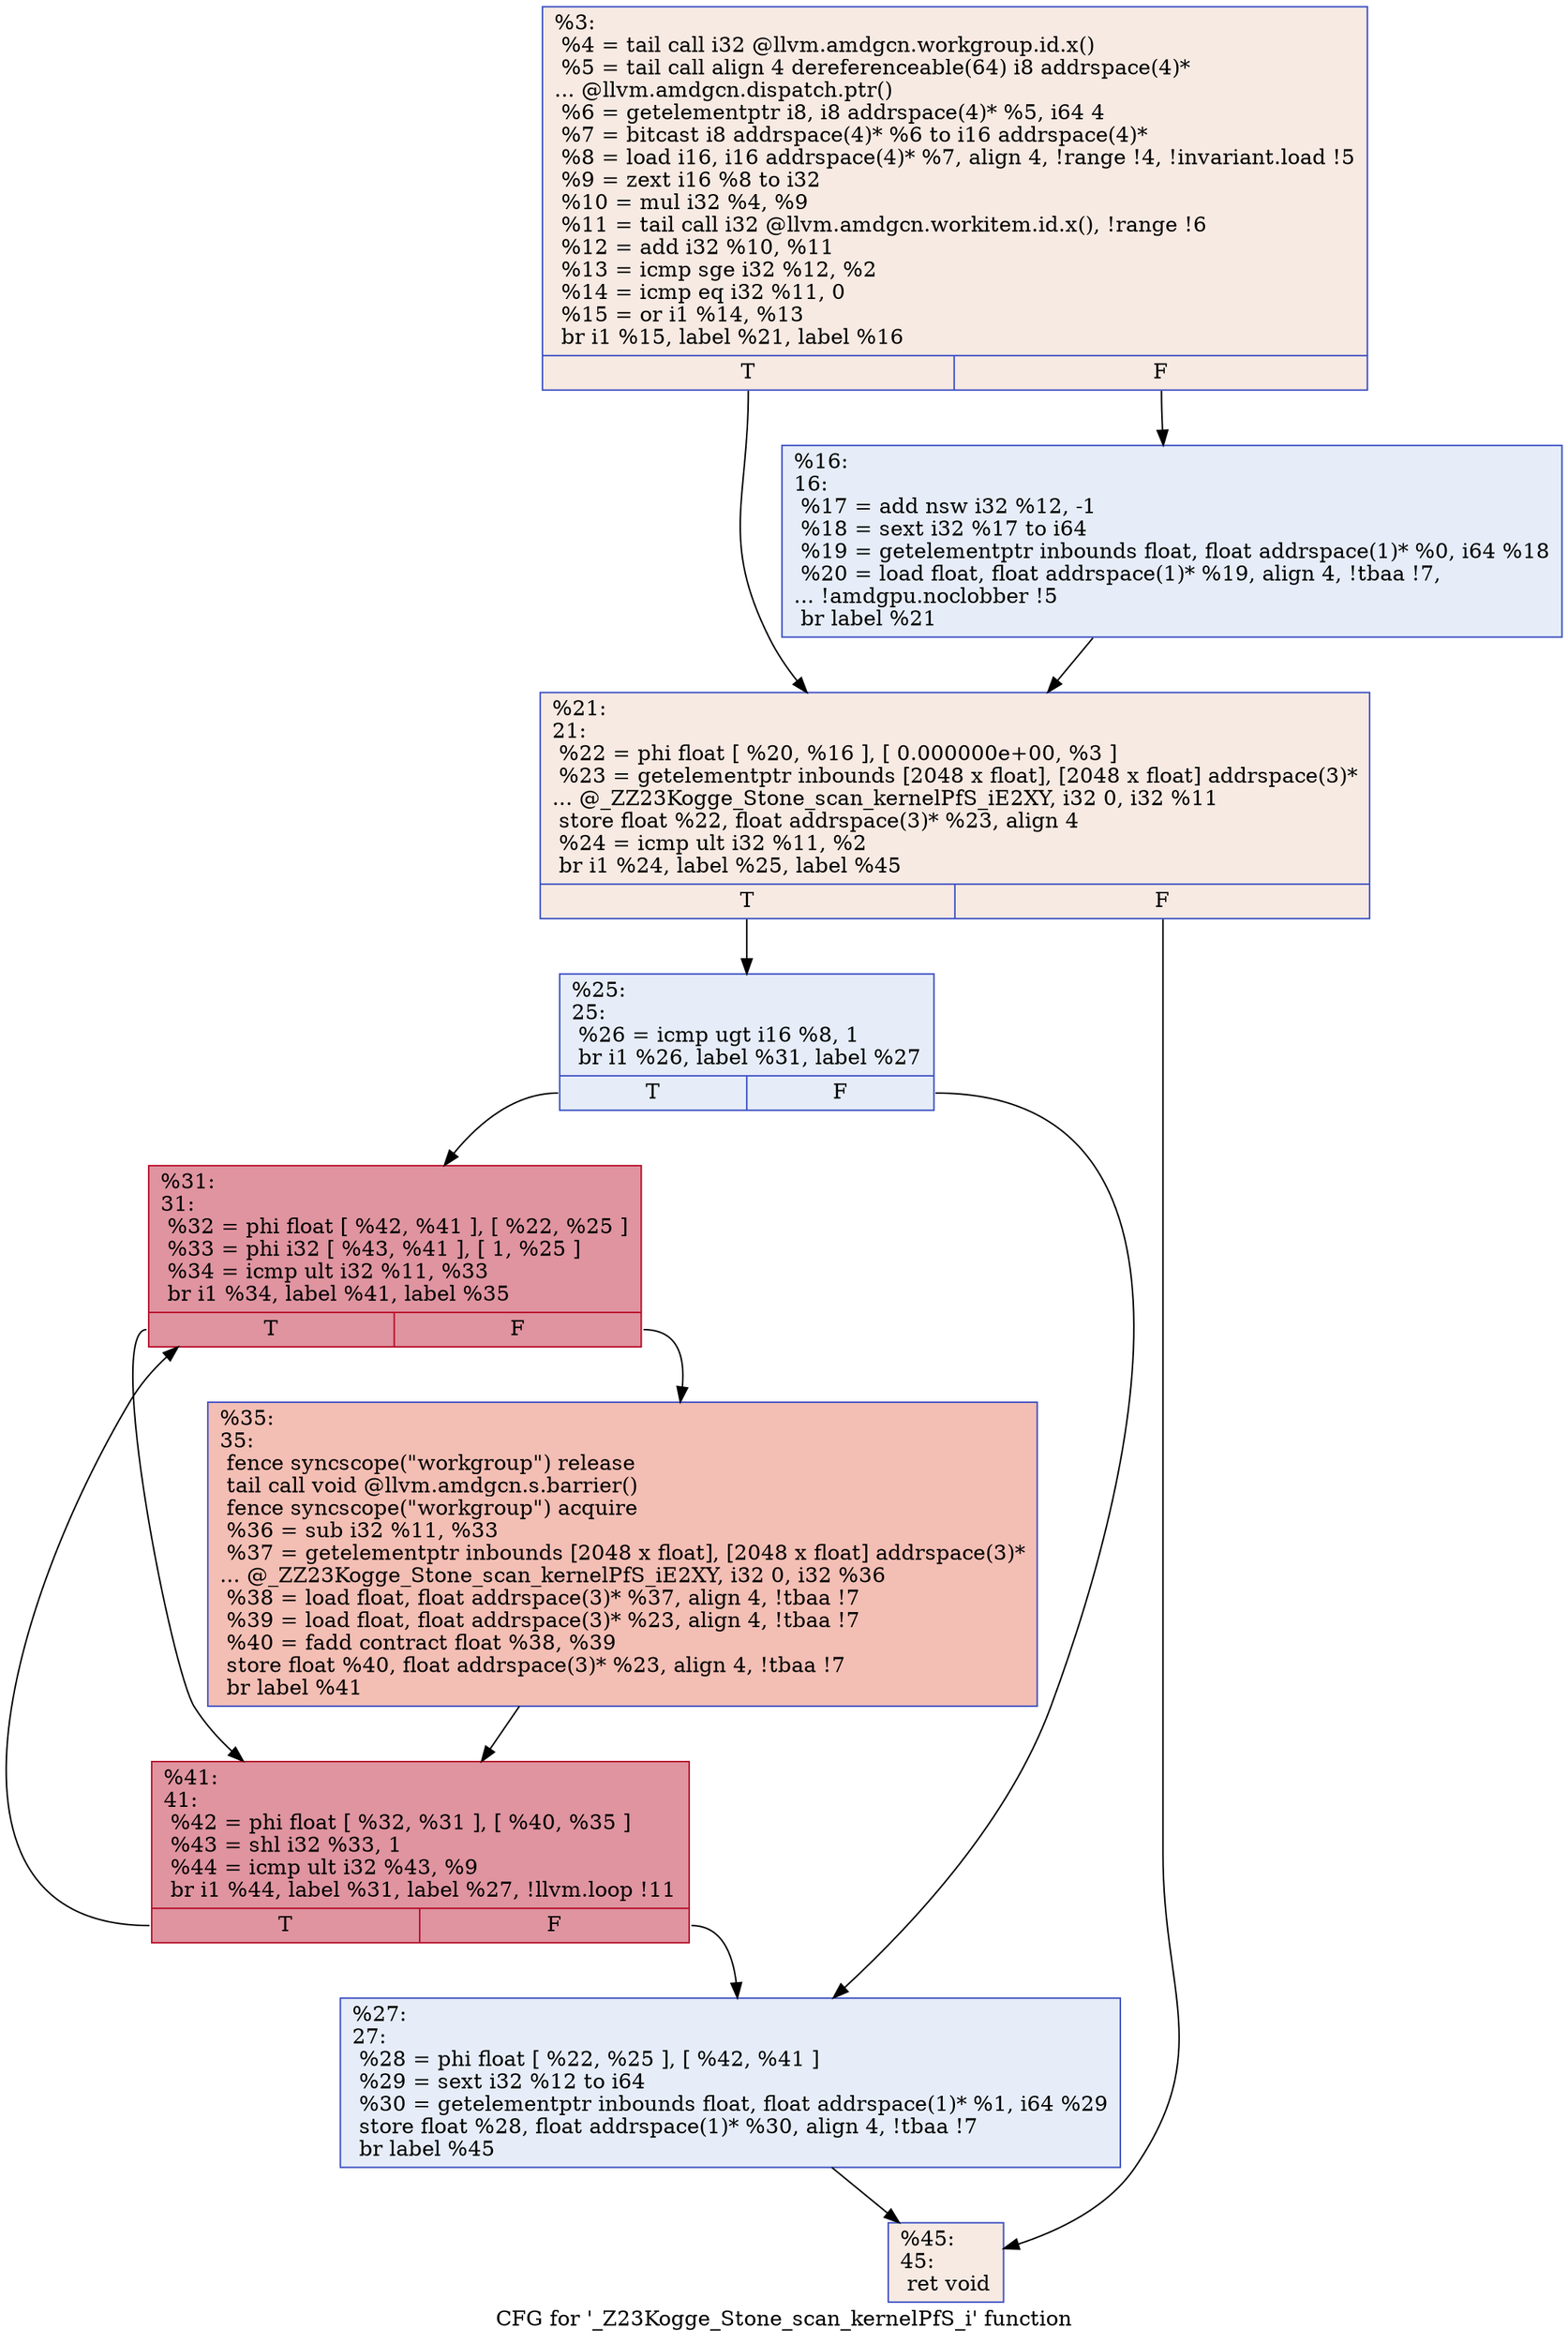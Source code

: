 digraph "CFG for '_Z23Kogge_Stone_scan_kernelPfS_i' function" {
	label="CFG for '_Z23Kogge_Stone_scan_kernelPfS_i' function";

	Node0x5d18300 [shape=record,color="#3d50c3ff", style=filled, fillcolor="#eed0c070",label="{%3:\l  %4 = tail call i32 @llvm.amdgcn.workgroup.id.x()\l  %5 = tail call align 4 dereferenceable(64) i8 addrspace(4)*\l... @llvm.amdgcn.dispatch.ptr()\l  %6 = getelementptr i8, i8 addrspace(4)* %5, i64 4\l  %7 = bitcast i8 addrspace(4)* %6 to i16 addrspace(4)*\l  %8 = load i16, i16 addrspace(4)* %7, align 4, !range !4, !invariant.load !5\l  %9 = zext i16 %8 to i32\l  %10 = mul i32 %4, %9\l  %11 = tail call i32 @llvm.amdgcn.workitem.id.x(), !range !6\l  %12 = add i32 %10, %11\l  %13 = icmp sge i32 %12, %2\l  %14 = icmp eq i32 %11, 0\l  %15 = or i1 %14, %13\l  br i1 %15, label %21, label %16\l|{<s0>T|<s1>F}}"];
	Node0x5d18300:s0 -> Node0x5d1a360;
	Node0x5d18300:s1 -> Node0x5d1a3f0;
	Node0x5d1a3f0 [shape=record,color="#3d50c3ff", style=filled, fillcolor="#c7d7f070",label="{%16:\l16:                                               \l  %17 = add nsw i32 %12, -1\l  %18 = sext i32 %17 to i64\l  %19 = getelementptr inbounds float, float addrspace(1)* %0, i64 %18\l  %20 = load float, float addrspace(1)* %19, align 4, !tbaa !7,\l... !amdgpu.noclobber !5\l  br label %21\l}"];
	Node0x5d1a3f0 -> Node0x5d1a360;
	Node0x5d1a360 [shape=record,color="#3d50c3ff", style=filled, fillcolor="#eed0c070",label="{%21:\l21:                                               \l  %22 = phi float [ %20, %16 ], [ 0.000000e+00, %3 ]\l  %23 = getelementptr inbounds [2048 x float], [2048 x float] addrspace(3)*\l... @_ZZ23Kogge_Stone_scan_kernelPfS_iE2XY, i32 0, i32 %11\l  store float %22, float addrspace(3)* %23, align 4\l  %24 = icmp ult i32 %11, %2\l  br i1 %24, label %25, label %45\l|{<s0>T|<s1>F}}"];
	Node0x5d1a360:s0 -> Node0x5d1bb20;
	Node0x5d1a360:s1 -> Node0x5d1bd50;
	Node0x5d1bb20 [shape=record,color="#3d50c3ff", style=filled, fillcolor="#c7d7f070",label="{%25:\l25:                                               \l  %26 = icmp ugt i16 %8, 1\l  br i1 %26, label %31, label %27\l|{<s0>T|<s1>F}}"];
	Node0x5d1bb20:s0 -> Node0x5d1bf50;
	Node0x5d1bb20:s1 -> Node0x5d1bfa0;
	Node0x5d1bfa0 [shape=record,color="#3d50c3ff", style=filled, fillcolor="#c7d7f070",label="{%27:\l27:                                               \l  %28 = phi float [ %22, %25 ], [ %42, %41 ]\l  %29 = sext i32 %12 to i64\l  %30 = getelementptr inbounds float, float addrspace(1)* %1, i64 %29\l  store float %28, float addrspace(1)* %30, align 4, !tbaa !7\l  br label %45\l}"];
	Node0x5d1bfa0 -> Node0x5d1bd50;
	Node0x5d1bf50 [shape=record,color="#b70d28ff", style=filled, fillcolor="#b70d2870",label="{%31:\l31:                                               \l  %32 = phi float [ %42, %41 ], [ %22, %25 ]\l  %33 = phi i32 [ %43, %41 ], [ 1, %25 ]\l  %34 = icmp ult i32 %11, %33\l  br i1 %34, label %41, label %35\l|{<s0>T|<s1>F}}"];
	Node0x5d1bf50:s0 -> Node0x5d1c110;
	Node0x5d1bf50:s1 -> Node0x5d1cdc0;
	Node0x5d1cdc0 [shape=record,color="#3d50c3ff", style=filled, fillcolor="#e36c5570",label="{%35:\l35:                                               \l  fence syncscope(\"workgroup\") release\l  tail call void @llvm.amdgcn.s.barrier()\l  fence syncscope(\"workgroup\") acquire\l  %36 = sub i32 %11, %33\l  %37 = getelementptr inbounds [2048 x float], [2048 x float] addrspace(3)*\l... @_ZZ23Kogge_Stone_scan_kernelPfS_iE2XY, i32 0, i32 %36\l  %38 = load float, float addrspace(3)* %37, align 4, !tbaa !7\l  %39 = load float, float addrspace(3)* %23, align 4, !tbaa !7\l  %40 = fadd contract float %38, %39\l  store float %40, float addrspace(3)* %23, align 4, !tbaa !7\l  br label %41\l}"];
	Node0x5d1cdc0 -> Node0x5d1c110;
	Node0x5d1c110 [shape=record,color="#b70d28ff", style=filled, fillcolor="#b70d2870",label="{%41:\l41:                                               \l  %42 = phi float [ %32, %31 ], [ %40, %35 ]\l  %43 = shl i32 %33, 1\l  %44 = icmp ult i32 %43, %9\l  br i1 %44, label %31, label %27, !llvm.loop !11\l|{<s0>T|<s1>F}}"];
	Node0x5d1c110:s0 -> Node0x5d1bf50;
	Node0x5d1c110:s1 -> Node0x5d1bfa0;
	Node0x5d1bd50 [shape=record,color="#3d50c3ff", style=filled, fillcolor="#eed0c070",label="{%45:\l45:                                               \l  ret void\l}"];
}
